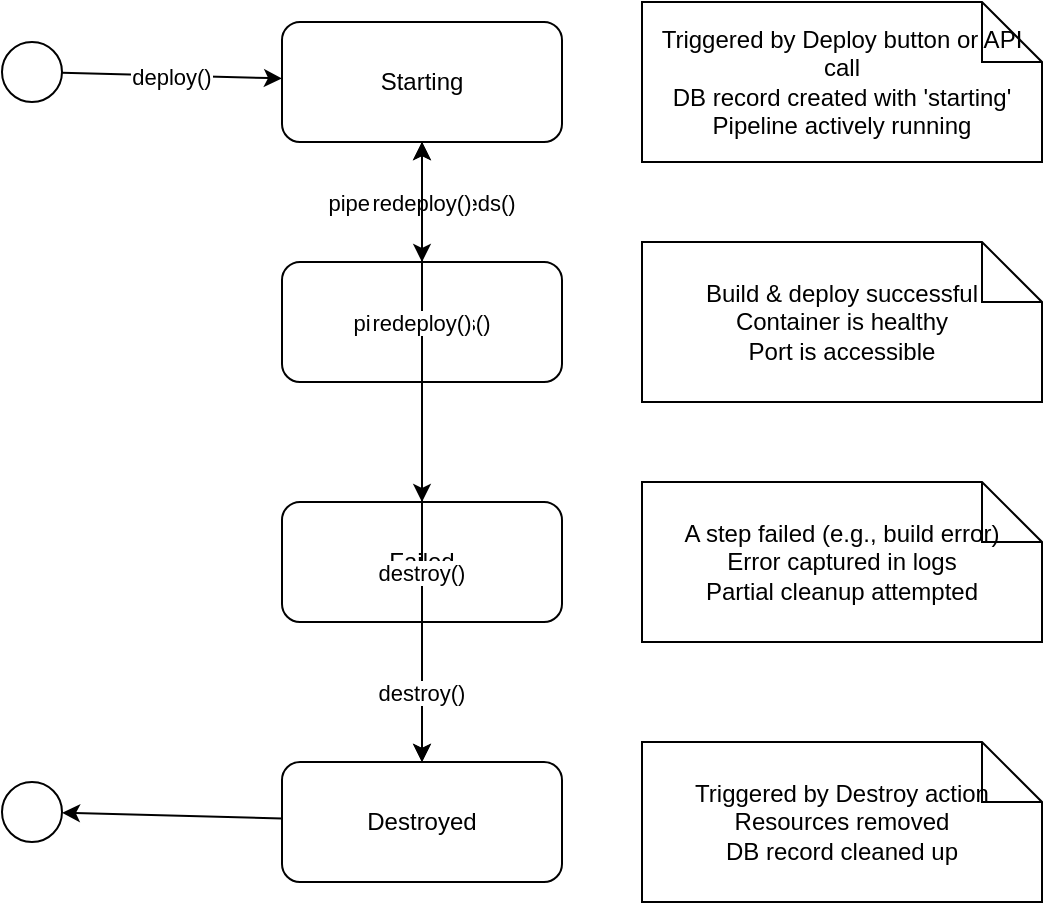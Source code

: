 <mxfile>
  <diagram name="Deployment Pipeline" id="pipeline">
    <mxGraphModel dx="1400" dy="900" grid="1" gridSize="10" guides="1" tooltips="1" connect="1" arrows="1" fold="1" page="1" pageScale="1" pageWidth="1400" pageHeight="900" math="0" shadow="0">
      <root>
        <mxCell id="0"/>
        <mxCell id="1" parent="0"/>

        <!-- Starting -->
        <mxCell id="starting" value="Starting" style="rounded=1;whiteSpace=wrap;html=1;fill=#dae8fc;stroke=#6c8ebf;" vertex="1" parent="1">
          <mxGeometry x="200" y="80" width="140" height="60" as="geometry"/>
        </mxCell>
        <mxCell id="note_starting" value="Triggered by Deploy button or API call&#xa;DB record created with 'starting'&#xa;Pipeline actively running" style="shape=note;whiteSpace=wrap;html=1;fill=#fff2cc;stroke=#d6b656;" vertex="1" parent="1">
          <mxGeometry x="380" y="70" width="200" height="80" as="geometry"/>
        </mxCell>

        <!-- Success -->
        <mxCell id="success" value="Success" style="rounded=1;whiteSpace=wrap;html=1;fill=#d5e8d4;stroke=#82b366;" vertex="1" parent="1">
          <mxGeometry x="200" y="200" width="140" height="60" as="geometry"/>
        </mxCell>
        <mxCell id="note_success" value="Build &amp; deploy successful&#xa;Container is healthy&#xa;Port is accessible" style="shape=note;whiteSpace=wrap;html=1;fill=#fff2cc;stroke=#d6b656;" vertex="1" parent="1">
          <mxGeometry x="380" y="190" width="200" height="80" as="geometry"/>
        </mxCell>

        <!-- Failed -->
        <mxCell id="failed" value="Failed" style="rounded=1;whiteSpace=wrap;html=1;fill=#f8cecc;stroke=#b85450;" vertex="1" parent="1">
          <mxGeometry x="200" y="320" width="140" height="60" as="geometry"/>
        </mxCell>
        <mxCell id="note_failed" value="A step failed (e.g., build error)&#xa;Error captured in logs&#xa;Partial cleanup attempted" style="shape=note;whiteSpace=wrap;html=1;fill=#fff2cc;stroke=#d6b656;" vertex="1" parent="1">
          <mxGeometry x="380" y="310" width="200" height="80" as="geometry"/>
        </mxCell>

        <!-- Destroyed -->
        <mxCell id="destroyed" value="Destroyed" style="rounded=1;whiteSpace=wrap;html=1;fill=#e1d5e7;stroke=#9673a6;" vertex="1" parent="1">
          <mxGeometry x="200" y="450" width="140" height="60" as="geometry"/>
        </mxCell>
        <mxCell id="note_destroyed" value="Triggered by Destroy action&#xa;Resources removed&#xa;DB record cleaned up" style="shape=note;whiteSpace=wrap;html=1;fill=#fff2cc;stroke=#d6b656;" vertex="1" parent="1">
          <mxGeometry x="380" y="440" width="200" height="80" as="geometry"/>
        </mxCell>

        <!-- Start state -->
        <mxCell id="start" value="" style="ellipse;fill=#000000;stroke=#000000;" vertex="1" parent="1">
          <mxGeometry x="60" y="90" width="30" height="30" as="geometry"/>
        </mxCell>

        <!-- End state -->
        <mxCell id="end" value="" style="ellipse;fill=#000000;stroke=#000000;" vertex="1" parent="1">
          <mxGeometry x="60" y="460" width="30" height="30" as="geometry"/>
        </mxCell>

        <!-- Transitions -->
        <mxCell id="t1" value="deploy()" edge="1" parent="1" source="start" target="starting">
          <mxGeometry relative="1" as="geometry"/>
        </mxCell>
        <mxCell id="t2" value="pipelineSucceeds()" edge="1" parent="1" source="starting" target="success">
          <mxGeometry relative="1" as="geometry"/>
        </mxCell>
        <mxCell id="t3" value="pipelineFails()" edge="1" parent="1" source="starting" target="failed">
          <mxGeometry relative="1" as="geometry"/>
        </mxCell>
        <mxCell id="t4" value="redeploy()" edge="1" parent="1" source="success" target="starting">
          <mxGeometry relative="1" as="geometry"/>
        </mxCell>
        <mxCell id="t5" value="destroy()" edge="1" parent="1" source="success" target="destroyed">
          <mxGeometry relative="1" as="geometry"/>
        </mxCell>
        <mxCell id="t6" value="redeploy()" edge="1" parent="1" source="failed" target="starting">
          <mxGeometry relative="1" as="geometry"/>
        </mxCell>
        <mxCell id="t7" value="destroy()" edge="1" parent="1" source="failed" target="destroyed">
          <mxGeometry relative="1" as="geometry"/>
        </mxCell>
        <mxCell id="t8" value="" edge="1" parent="1" source="destroyed" target="end">
          <mxGeometry relative="1" as="geometry"/>
        </mxCell>
      </root>
    </mxGraphModel>
  </diagram>
</mxfile>

